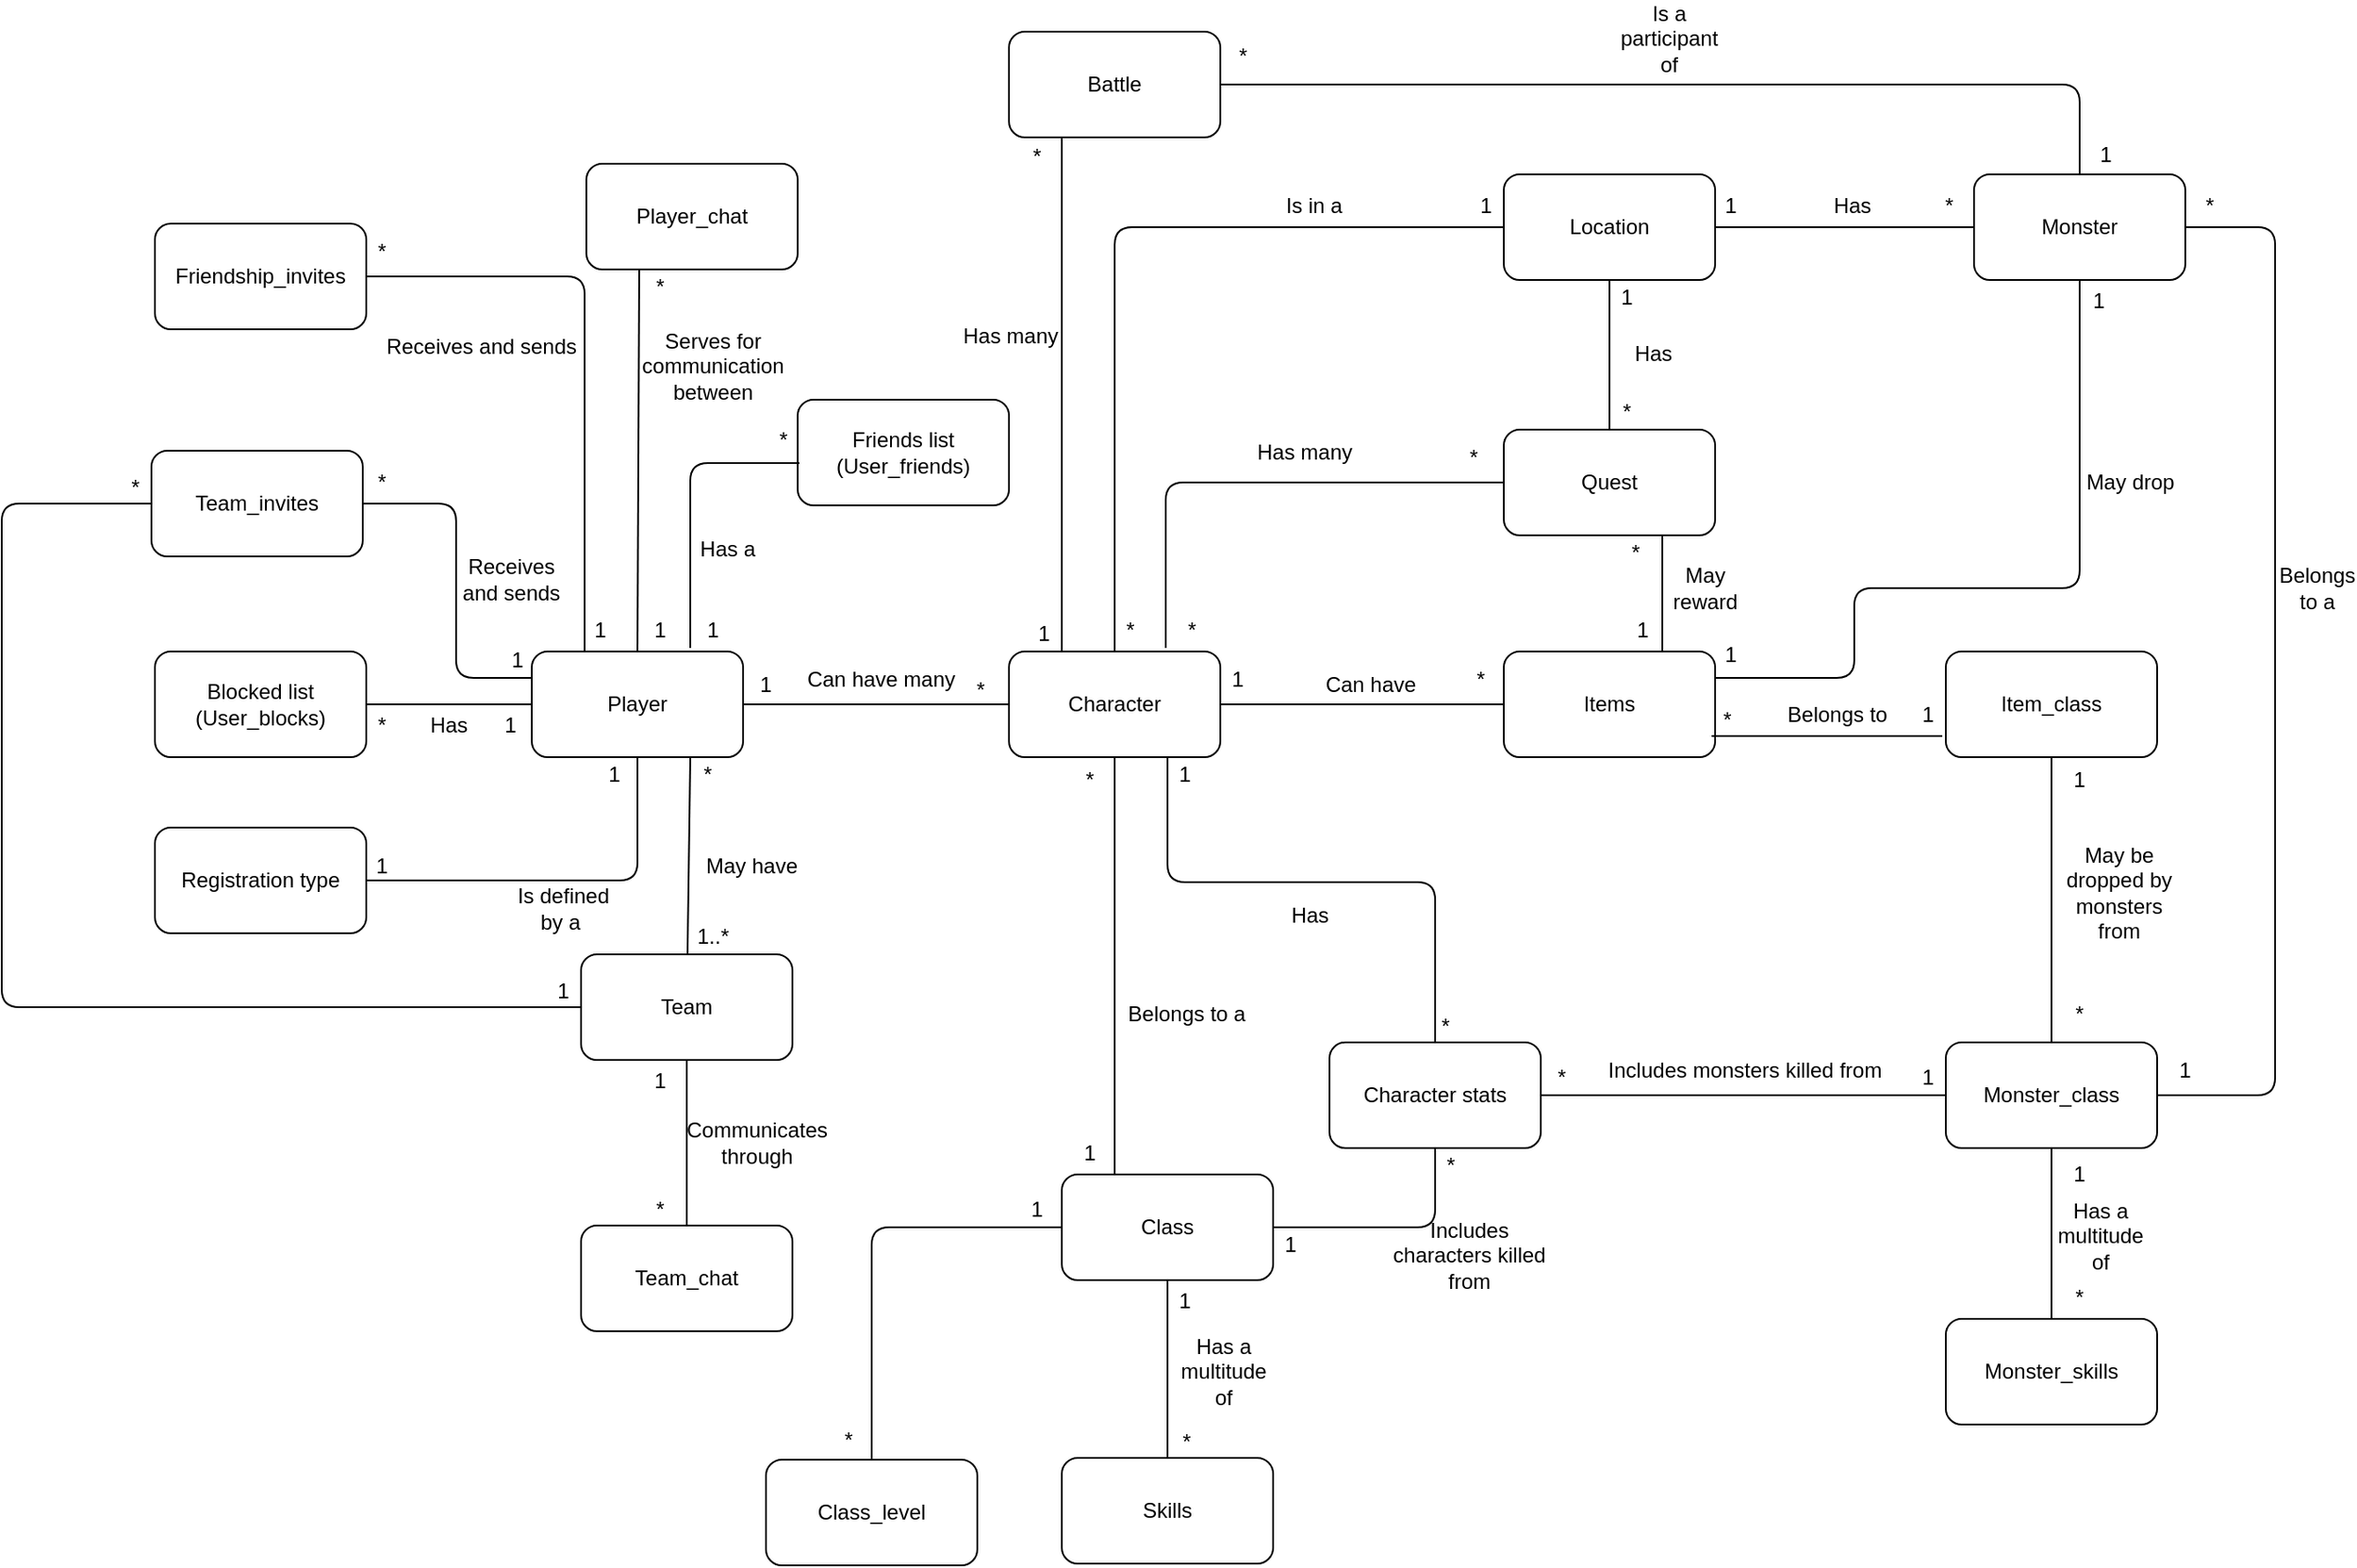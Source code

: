 <mxfile version="14.6.1" type="device"><diagram id="UiM3j6Ur50130HSX875f" name="Page-1"><mxGraphModel dx="2653" dy="1998" grid="0" gridSize="10" guides="1" tooltips="1" connect="1" arrows="1" fold="1" page="1" pageScale="1" pageWidth="827" pageHeight="1169" math="0" shadow="0"><root><mxCell id="0"/><mxCell id="1" parent="0"/><mxCell id="6wAbeHXq1i7L18knQXgn-1" value="Player&lt;br&gt;" style="rounded=1;whiteSpace=wrap;html=1;" parent="1" vertex="1"><mxGeometry x="77" y="126" width="120" height="60" as="geometry"/></mxCell><mxCell id="6wAbeHXq1i7L18knQXgn-2" value="Character" style="rounded=1;whiteSpace=wrap;html=1;" parent="1" vertex="1"><mxGeometry x="348" y="126" width="120" height="60" as="geometry"/></mxCell><mxCell id="6wAbeHXq1i7L18knQXgn-3" value="Team" style="rounded=1;whiteSpace=wrap;html=1;" parent="1" vertex="1"><mxGeometry x="105" y="298" width="120" height="60" as="geometry"/></mxCell><mxCell id="6wAbeHXq1i7L18knQXgn-4" value="Class" style="rounded=1;whiteSpace=wrap;html=1;" parent="1" vertex="1"><mxGeometry x="378" y="423" width="120" height="60" as="geometry"/></mxCell><mxCell id="6wAbeHXq1i7L18knQXgn-5" value="Skills" style="rounded=1;whiteSpace=wrap;html=1;" parent="1" vertex="1"><mxGeometry x="378" y="584" width="120" height="60" as="geometry"/></mxCell><mxCell id="6wAbeHXq1i7L18knQXgn-7" value="" style="endArrow=none;html=1;exitX=1;exitY=0.5;exitDx=0;exitDy=0;" parent="1" source="6wAbeHXq1i7L18knQXgn-1" target="6wAbeHXq1i7L18knQXgn-2" edge="1"><mxGeometry width="50" height="50" relative="1" as="geometry"><mxPoint x="387" y="316" as="sourcePoint"/><mxPoint x="437" y="266" as="targetPoint"/></mxGeometry></mxCell><mxCell id="6wAbeHXq1i7L18knQXgn-8" value="*" style="text;html=1;strokeColor=none;fillColor=none;align=center;verticalAlign=middle;whiteSpace=wrap;rounded=0;" parent="1" vertex="1"><mxGeometry x="312" y="138" width="40" height="20" as="geometry"/></mxCell><mxCell id="6wAbeHXq1i7L18knQXgn-11" value="" style="endArrow=none;html=1;entryX=0.75;entryY=1;entryDx=0;entryDy=0;" parent="1" source="6wAbeHXq1i7L18knQXgn-3" target="6wAbeHXq1i7L18knQXgn-1" edge="1"><mxGeometry width="50" height="50" relative="1" as="geometry"><mxPoint x="387" y="309" as="sourcePoint"/><mxPoint x="437" y="259" as="targetPoint"/><Array as="points"/></mxGeometry></mxCell><mxCell id="6wAbeHXq1i7L18knQXgn-12" value="*" style="text;html=1;strokeColor=none;fillColor=none;align=center;verticalAlign=middle;whiteSpace=wrap;rounded=0;" parent="1" vertex="1"><mxGeometry x="157" y="186" width="40" height="20" as="geometry"/></mxCell><mxCell id="6wAbeHXq1i7L18knQXgn-13" value="1..*" style="text;html=1;strokeColor=none;fillColor=none;align=center;verticalAlign=middle;whiteSpace=wrap;rounded=0;" parent="1" vertex="1"><mxGeometry x="160" y="278" width="40" height="20" as="geometry"/></mxCell><mxCell id="6wAbeHXq1i7L18knQXgn-14" value="" style="endArrow=none;html=1;entryX=0.5;entryY=1;entryDx=0;entryDy=0;exitX=0.25;exitY=0;exitDx=0;exitDy=0;" parent="1" source="6wAbeHXq1i7L18knQXgn-4" target="6wAbeHXq1i7L18knQXgn-2" edge="1"><mxGeometry width="50" height="50" relative="1" as="geometry"><mxPoint x="436" y="416" as="sourcePoint"/><mxPoint x="64" y="-251" as="targetPoint"/></mxGeometry></mxCell><mxCell id="6wAbeHXq1i7L18knQXgn-16" value="1&lt;br&gt;" style="text;html=1;strokeColor=none;fillColor=none;align=center;verticalAlign=middle;whiteSpace=wrap;rounded=0;" parent="1" vertex="1"><mxGeometry x="190" y="135" width="40" height="20" as="geometry"/></mxCell><mxCell id="6wAbeHXq1i7L18knQXgn-17" value="" style="endArrow=none;html=1;entryX=0.5;entryY=1;entryDx=0;entryDy=0;" parent="1" source="6wAbeHXq1i7L18knQXgn-5" target="6wAbeHXq1i7L18knQXgn-4" edge="1"><mxGeometry width="50" height="50" relative="1" as="geometry"><mxPoint x="469" y="554" as="sourcePoint"/><mxPoint x="116" y="-53" as="targetPoint"/></mxGeometry></mxCell><mxCell id="6wAbeHXq1i7L18knQXgn-23" value="Location" style="rounded=1;whiteSpace=wrap;html=1;" parent="1" vertex="1"><mxGeometry x="629" y="-145" width="120" height="60" as="geometry"/></mxCell><mxCell id="6wAbeHXq1i7L18knQXgn-25" value="Quest" style="rounded=1;whiteSpace=wrap;html=1;" parent="1" vertex="1"><mxGeometry x="629" width="120" height="60" as="geometry"/></mxCell><mxCell id="6wAbeHXq1i7L18knQXgn-26" value="" style="endArrow=none;html=1;entryX=0.5;entryY=1;entryDx=0;entryDy=0;exitX=0.5;exitY=0;exitDx=0;exitDy=0;" parent="1" source="6wAbeHXq1i7L18knQXgn-25" target="6wAbeHXq1i7L18knQXgn-23" edge="1"><mxGeometry width="50" height="50" relative="1" as="geometry"><mxPoint x="873" y="69" as="sourcePoint"/><mxPoint x="923" y="19" as="targetPoint"/></mxGeometry></mxCell><mxCell id="6wAbeHXq1i7L18knQXgn-27" value="Monster" style="rounded=1;whiteSpace=wrap;html=1;" parent="1" vertex="1"><mxGeometry x="896" y="-145" width="120" height="60" as="geometry"/></mxCell><mxCell id="6wAbeHXq1i7L18knQXgn-28" value="" style="endArrow=none;html=1;entryX=0;entryY=0.5;entryDx=0;entryDy=0;exitX=1;exitY=0.5;exitDx=0;exitDy=0;" parent="1" source="6wAbeHXq1i7L18knQXgn-23" target="6wAbeHXq1i7L18knQXgn-27" edge="1"><mxGeometry width="50" height="50" relative="1" as="geometry"><mxPoint x="873" y="69" as="sourcePoint"/><mxPoint x="923" y="19" as="targetPoint"/></mxGeometry></mxCell><mxCell id="6wAbeHXq1i7L18knQXgn-29" value="Friends list&lt;br&gt;(User_friends)" style="rounded=1;whiteSpace=wrap;html=1;" parent="1" vertex="1"><mxGeometry x="228" y="-17" width="120" height="60" as="geometry"/></mxCell><mxCell id="6wAbeHXq1i7L18knQXgn-30" value="Blocked list&lt;br&gt;(User_blocks)" style="rounded=1;whiteSpace=wrap;html=1;" parent="1" vertex="1"><mxGeometry x="-137" y="126" width="120" height="60" as="geometry"/></mxCell><mxCell id="6wAbeHXq1i7L18knQXgn-31" value="" style="endArrow=none;html=1;entryX=0.008;entryY=0.6;entryDx=0;entryDy=0;exitX=1;exitY=1;exitDx=0;exitDy=0;entryPerimeter=0;" parent="1" target="6wAbeHXq1i7L18knQXgn-29" edge="1"><mxGeometry width="50" height="50" relative="1" as="geometry"><mxPoint x="167" y="124" as="sourcePoint"/><mxPoint x="160" y="80" as="targetPoint"/><Array as="points"><mxPoint x="167" y="19"/></Array></mxGeometry></mxCell><mxCell id="6wAbeHXq1i7L18knQXgn-32" value="" style="endArrow=none;html=1;entryX=0;entryY=0.5;entryDx=0;entryDy=0;exitX=1;exitY=0.5;exitDx=0;exitDy=0;" parent="1" source="6wAbeHXq1i7L18knQXgn-30" target="6wAbeHXq1i7L18knQXgn-1" edge="1"><mxGeometry width="50" height="50" relative="1" as="geometry"><mxPoint x="110" y="130" as="sourcePoint"/><mxPoint x="160" y="80" as="targetPoint"/></mxGeometry></mxCell><mxCell id="6wAbeHXq1i7L18knQXgn-33" value="1&lt;br&gt;" style="text;html=1;strokeColor=none;fillColor=none;align=center;verticalAlign=middle;whiteSpace=wrap;rounded=0;" parent="1" vertex="1"><mxGeometry x="45" y="158" width="40" height="20" as="geometry"/></mxCell><mxCell id="6wAbeHXq1i7L18knQXgn-38" value="" style="endArrow=none;html=1;exitX=0.5;exitY=0;exitDx=0;exitDy=0;entryX=0;entryY=0.5;entryDx=0;entryDy=0;" parent="1" source="6wAbeHXq1i7L18knQXgn-2" target="6wAbeHXq1i7L18knQXgn-23" edge="1"><mxGeometry width="50" height="50" relative="1" as="geometry"><mxPoint x="625" y="23" as="sourcePoint"/><mxPoint x="675" y="-27" as="targetPoint"/><Array as="points"><mxPoint x="408" y="-115"/></Array></mxGeometry></mxCell><mxCell id="6wAbeHXq1i7L18knQXgn-40" value="*&lt;br&gt;" style="text;html=1;strokeColor=none;fillColor=none;align=center;verticalAlign=middle;whiteSpace=wrap;rounded=0;" parent="1" vertex="1"><mxGeometry x="397" y="104" width="40" height="20" as="geometry"/></mxCell><mxCell id="6wAbeHXq1i7L18knQXgn-42" value="1&lt;br&gt;" style="text;html=1;strokeColor=none;fillColor=none;align=center;verticalAlign=middle;whiteSpace=wrap;rounded=0;" parent="1" vertex="1"><mxGeometry x="599" y="-137" width="40" height="20" as="geometry"/></mxCell><mxCell id="6wAbeHXq1i7L18knQXgn-44" value="" style="endArrow=none;html=1;exitX=0;exitY=0.5;exitDx=0;exitDy=0;entryX=1;entryY=1;entryDx=0;entryDy=0;" parent="1" source="6wAbeHXq1i7L18knQXgn-25" target="6wAbeHXq1i7L18knQXgn-40" edge="1"><mxGeometry width="50" height="50" relative="1" as="geometry"><mxPoint x="625" y="16" as="sourcePoint"/><mxPoint x="406" y="30" as="targetPoint"/><Array as="points"><mxPoint x="437" y="30"/></Array></mxGeometry></mxCell><mxCell id="6wAbeHXq1i7L18knQXgn-45" value="*&lt;br&gt;" style="text;html=1;strokeColor=none;fillColor=none;align=center;verticalAlign=middle;whiteSpace=wrap;rounded=0;" parent="1" vertex="1"><mxGeometry x="592" y="6" width="40" height="20" as="geometry"/></mxCell><mxCell id="6wAbeHXq1i7L18knQXgn-47" value="1" style="text;html=1;strokeColor=none;fillColor=none;align=center;verticalAlign=middle;whiteSpace=wrap;rounded=0;" parent="1" vertex="1"><mxGeometry x="738" y="-137" width="40" height="20" as="geometry"/></mxCell><mxCell id="6wAbeHXq1i7L18knQXgn-48" value="*" style="text;html=1;strokeColor=none;fillColor=none;align=center;verticalAlign=middle;whiteSpace=wrap;rounded=0;" parent="1" vertex="1"><mxGeometry x="862" y="-137" width="40" height="20" as="geometry"/></mxCell><mxCell id="6wAbeHXq1i7L18knQXgn-49" value="Character stats" style="rounded=1;whiteSpace=wrap;html=1;" parent="1" vertex="1"><mxGeometry x="530" y="348" width="120" height="60" as="geometry"/></mxCell><mxCell id="6wAbeHXq1i7L18knQXgn-54" value="1&lt;br&gt;" style="text;html=1;strokeColor=none;fillColor=none;align=center;verticalAlign=middle;whiteSpace=wrap;rounded=0;" parent="1" vertex="1"><mxGeometry x="488" y="453" width="40" height="20" as="geometry"/></mxCell><mxCell id="6wAbeHXq1i7L18knQXgn-56" value="*" style="text;html=1;strokeColor=none;fillColor=none;align=center;verticalAlign=middle;whiteSpace=wrap;rounded=0;" parent="1" vertex="1"><mxGeometry x="576" y="329" width="40" height="20" as="geometry"/></mxCell><mxCell id="6wAbeHXq1i7L18knQXgn-57" value="1&lt;br&gt;" style="text;html=1;strokeColor=none;fillColor=none;align=center;verticalAlign=middle;whiteSpace=wrap;rounded=0;" parent="1" vertex="1"><mxGeometry x="428" y="186" width="40" height="20" as="geometry"/></mxCell><mxCell id="iqKhxqZRmPqkfT4Y_ppL-2" value="Registration type" style="rounded=1;whiteSpace=wrap;html=1;" parent="1" vertex="1"><mxGeometry x="-137" y="226" width="120" height="60" as="geometry"/></mxCell><mxCell id="iqKhxqZRmPqkfT4Y_ppL-4" value="" style="endArrow=none;html=1;exitX=1;exitY=0.5;exitDx=0;exitDy=0;entryX=0.5;entryY=1;entryDx=0;entryDy=0;" parent="1" source="iqKhxqZRmPqkfT4Y_ppL-2" target="6wAbeHXq1i7L18knQXgn-1" edge="1"><mxGeometry width="50" height="50" relative="1" as="geometry"><mxPoint x="139" y="199" as="sourcePoint"/><mxPoint x="189" y="149" as="targetPoint"/><Array as="points"><mxPoint x="137" y="256"/></Array></mxGeometry></mxCell><mxCell id="iqKhxqZRmPqkfT4Y_ppL-5" value="1&lt;br&gt;" style="text;html=1;strokeColor=none;fillColor=none;align=center;verticalAlign=middle;whiteSpace=wrap;rounded=0;" parent="1" vertex="1"><mxGeometry x="-28" y="238" width="40" height="20" as="geometry"/></mxCell><mxCell id="iqKhxqZRmPqkfT4Y_ppL-6" value="1" style="text;html=1;strokeColor=none;fillColor=none;align=center;verticalAlign=middle;whiteSpace=wrap;rounded=0;" parent="1" vertex="1"><mxGeometry x="104" y="186" width="40" height="20" as="geometry"/></mxCell><mxCell id="iqKhxqZRmPqkfT4Y_ppL-10" value="Battle" style="rounded=1;whiteSpace=wrap;html=1;" parent="1" vertex="1"><mxGeometry x="348" y="-226" width="120" height="60" as="geometry"/></mxCell><mxCell id="iqKhxqZRmPqkfT4Y_ppL-11" value="" style="endArrow=none;html=1;entryX=0.25;entryY=1;entryDx=0;entryDy=0;exitX=0.25;exitY=0;exitDx=0;exitDy=0;" parent="1" source="6wAbeHXq1i7L18knQXgn-2" target="iqKhxqZRmPqkfT4Y_ppL-10" edge="1"><mxGeometry width="50" height="50" relative="1" as="geometry"><mxPoint x="541" y="199" as="sourcePoint"/><mxPoint x="591" y="149" as="targetPoint"/><Array as="points"><mxPoint x="378" y="16"/><mxPoint x="378" y="-146"/></Array></mxGeometry></mxCell><mxCell id="iqKhxqZRmPqkfT4Y_ppL-17" value="1&lt;br&gt;" style="text;html=1;strokeColor=none;fillColor=none;align=center;verticalAlign=middle;whiteSpace=wrap;rounded=0;" parent="1" vertex="1"><mxGeometry x="458" y="132" width="40" height="20" as="geometry"/></mxCell><mxCell id="iqKhxqZRmPqkfT4Y_ppL-18" value="" style="endArrow=none;html=1;entryX=1;entryY=0.5;entryDx=0;entryDy=0;exitX=0.5;exitY=0;exitDx=0;exitDy=0;" parent="1" source="6wAbeHXq1i7L18knQXgn-27" target="iqKhxqZRmPqkfT4Y_ppL-10" edge="1"><mxGeometry width="50" height="50" relative="1" as="geometry"><mxPoint x="541" y="199" as="sourcePoint"/><mxPoint x="591" y="149" as="targetPoint"/><Array as="points"><mxPoint x="956" y="-196"/></Array></mxGeometry></mxCell><mxCell id="iqKhxqZRmPqkfT4Y_ppL-19" value="*" style="text;html=1;strokeColor=none;fillColor=none;align=center;verticalAlign=middle;whiteSpace=wrap;rounded=0;" parent="1" vertex="1"><mxGeometry x="461" y="-222" width="40" height="20" as="geometry"/></mxCell><mxCell id="iqKhxqZRmPqkfT4Y_ppL-20" value="1&lt;br&gt;" style="text;html=1;strokeColor=none;fillColor=none;align=center;verticalAlign=middle;whiteSpace=wrap;rounded=0;" parent="1" vertex="1"><mxGeometry x="951" y="-166" width="40" height="20" as="geometry"/></mxCell><mxCell id="iqKhxqZRmPqkfT4Y_ppL-37" value="Team_chat" style="rounded=1;whiteSpace=wrap;html=1;" parent="1" vertex="1"><mxGeometry x="105" y="452" width="120" height="60" as="geometry"/></mxCell><mxCell id="iqKhxqZRmPqkfT4Y_ppL-39" value="" style="endArrow=none;html=1;" parent="1" source="iqKhxqZRmPqkfT4Y_ppL-37" target="6wAbeHXq1i7L18knQXgn-3" edge="1"><mxGeometry width="50" height="50" relative="1" as="geometry"><mxPoint x="77" y="350" as="sourcePoint"/><mxPoint x="127" y="300" as="targetPoint"/><Array as="points"/></mxGeometry></mxCell><mxCell id="iqKhxqZRmPqkfT4Y_ppL-40" value="1&lt;br&gt;" style="text;html=1;strokeColor=none;fillColor=none;align=center;verticalAlign=middle;whiteSpace=wrap;rounded=0;" parent="1" vertex="1"><mxGeometry x="130" y="360" width="40" height="20" as="geometry"/></mxCell><mxCell id="iqKhxqZRmPqkfT4Y_ppL-41" value="*" style="text;html=1;strokeColor=none;fillColor=none;align=center;verticalAlign=middle;whiteSpace=wrap;rounded=0;" parent="1" vertex="1"><mxGeometry x="130" y="433" width="40" height="20" as="geometry"/></mxCell><mxCell id="iqKhxqZRmPqkfT4Y_ppL-44" value="Friendship_invites" style="rounded=1;whiteSpace=wrap;html=1;" parent="1" vertex="1"><mxGeometry x="-137" y="-117" width="120" height="60" as="geometry"/></mxCell><mxCell id="iqKhxqZRmPqkfT4Y_ppL-46" value="1&lt;br&gt;" style="text;html=1;strokeColor=none;fillColor=none;align=center;verticalAlign=middle;whiteSpace=wrap;rounded=0;" parent="1" vertex="1"><mxGeometry x="160" y="104" width="40" height="20" as="geometry"/></mxCell><mxCell id="iqKhxqZRmPqkfT4Y_ppL-53" value="" style="endArrow=none;html=1;entryX=0.25;entryY=0;entryDx=0;entryDy=0;exitX=1;exitY=0.5;exitDx=0;exitDy=0;" parent="1" source="iqKhxqZRmPqkfT4Y_ppL-44" target="6wAbeHXq1i7L18knQXgn-1" edge="1"><mxGeometry width="50" height="50" relative="1" as="geometry"><mxPoint x="217" y="161" as="sourcePoint"/><mxPoint x="267" y="111" as="targetPoint"/><Array as="points"><mxPoint x="107" y="-87"/></Array></mxGeometry></mxCell><mxCell id="iqKhxqZRmPqkfT4Y_ppL-55" value="1" style="text;html=1;strokeColor=none;fillColor=none;align=center;verticalAlign=middle;whiteSpace=wrap;rounded=0;" parent="1" vertex="1"><mxGeometry x="95.5" y="104" width="40" height="20" as="geometry"/></mxCell><mxCell id="iqKhxqZRmPqkfT4Y_ppL-56" value="*" style="text;html=1;strokeColor=none;fillColor=none;align=center;verticalAlign=middle;whiteSpace=wrap;rounded=0;" parent="1" vertex="1"><mxGeometry x="-28" y="-111" width="40" height="20" as="geometry"/></mxCell><mxCell id="iqKhxqZRmPqkfT4Y_ppL-58" value="*&lt;br&gt;" style="text;html=1;strokeColor=none;fillColor=none;align=center;verticalAlign=middle;whiteSpace=wrap;rounded=0;" parent="1" vertex="1"><mxGeometry x="432" y="104" width="40" height="20" as="geometry"/></mxCell><mxCell id="iqKhxqZRmPqkfT4Y_ppL-59" value="1&lt;br&gt;" style="text;html=1;strokeColor=none;fillColor=none;align=center;verticalAlign=middle;whiteSpace=wrap;rounded=0;" parent="1" vertex="1"><mxGeometry x="679" y="-85" width="40" height="20" as="geometry"/></mxCell><mxCell id="iqKhxqZRmPqkfT4Y_ppL-60" value="*" style="text;html=1;strokeColor=none;fillColor=none;align=center;verticalAlign=middle;whiteSpace=wrap;rounded=0;" parent="1" vertex="1"><mxGeometry x="679" y="-20" width="40" height="20" as="geometry"/></mxCell><mxCell id="iqKhxqZRmPqkfT4Y_ppL-64" value="Has" style="text;html=1;strokeColor=none;fillColor=none;align=center;verticalAlign=middle;whiteSpace=wrap;rounded=0;" parent="1" vertex="1"><mxGeometry x="792" y="-137" width="70" height="20" as="geometry"/></mxCell><mxCell id="iqKhxqZRmPqkfT4Y_ppL-65" value="Has" style="text;html=1;strokeColor=none;fillColor=none;align=center;verticalAlign=middle;whiteSpace=wrap;rounded=0;" parent="1" vertex="1"><mxGeometry x="679" y="-53" width="70" height="20" as="geometry"/></mxCell><mxCell id="iqKhxqZRmPqkfT4Y_ppL-67" value="Is in a&amp;nbsp;" style="text;html=1;strokeColor=none;fillColor=none;align=center;verticalAlign=middle;whiteSpace=wrap;rounded=0;" parent="1" vertex="1"><mxGeometry x="488" y="-137" width="70" height="20" as="geometry"/></mxCell><mxCell id="iqKhxqZRmPqkfT4Y_ppL-68" value="Has many" style="text;html=1;strokeColor=none;fillColor=none;align=center;verticalAlign=middle;whiteSpace=wrap;rounded=0;" parent="1" vertex="1"><mxGeometry x="481" y="3" width="70" height="20" as="geometry"/></mxCell><mxCell id="iqKhxqZRmPqkfT4Y_ppL-69" value="Has many" style="text;html=1;strokeColor=none;fillColor=none;align=center;verticalAlign=middle;whiteSpace=wrap;rounded=0;" parent="1" vertex="1"><mxGeometry x="314" y="-63" width="70" height="20" as="geometry"/></mxCell><mxCell id="iqKhxqZRmPqkfT4Y_ppL-70" value="Is a participant of&lt;br&gt;" style="text;html=1;strokeColor=none;fillColor=none;align=center;verticalAlign=middle;whiteSpace=wrap;rounded=0;" parent="1" vertex="1"><mxGeometry x="688" y="-232" width="70" height="20" as="geometry"/></mxCell><mxCell id="iqKhxqZRmPqkfT4Y_ppL-73" value="Includes monsters killed from" style="text;html=1;strokeColor=none;fillColor=none;align=center;verticalAlign=middle;whiteSpace=wrap;rounded=0;" parent="1" vertex="1"><mxGeometry x="607" y="354" width="318" height="20" as="geometry"/></mxCell><mxCell id="iqKhxqZRmPqkfT4Y_ppL-74" value="Has" style="text;html=1;strokeColor=none;fillColor=none;align=center;verticalAlign=middle;whiteSpace=wrap;rounded=0;" parent="1" vertex="1"><mxGeometry x="484" y="266" width="70" height="20" as="geometry"/></mxCell><mxCell id="iqKhxqZRmPqkfT4Y_ppL-75" value="May have" style="text;html=1;strokeColor=none;fillColor=none;align=center;verticalAlign=middle;whiteSpace=wrap;rounded=0;" parent="1" vertex="1"><mxGeometry x="167" y="238" width="70" height="20" as="geometry"/></mxCell><mxCell id="iqKhxqZRmPqkfT4Y_ppL-76" value="Communicates through" style="text;html=1;strokeColor=none;fillColor=none;align=center;verticalAlign=middle;whiteSpace=wrap;rounded=0;" parent="1" vertex="1"><mxGeometry x="170" y="395" width="70" height="20" as="geometry"/></mxCell><mxCell id="iqKhxqZRmPqkfT4Y_ppL-77" value="Has a&amp;nbsp;" style="text;html=1;strokeColor=none;fillColor=none;align=center;verticalAlign=middle;whiteSpace=wrap;rounded=0;" parent="1" vertex="1"><mxGeometry x="155" y="58" width="70" height="20" as="geometry"/></mxCell><mxCell id="iqKhxqZRmPqkfT4Y_ppL-78" value="Has" style="text;html=1;strokeColor=none;fillColor=none;align=center;verticalAlign=middle;whiteSpace=wrap;rounded=0;" parent="1" vertex="1"><mxGeometry x="-5" y="158" width="70" height="20" as="geometry"/></mxCell><mxCell id="iqKhxqZRmPqkfT4Y_ppL-79" value="Receives and sends" style="text;html=1;strokeColor=none;fillColor=none;align=center;verticalAlign=middle;whiteSpace=wrap;rounded=0;" parent="1" vertex="1"><mxGeometry x="-8" y="-57" width="113" height="20" as="geometry"/></mxCell><mxCell id="iqKhxqZRmPqkfT4Y_ppL-80" value="Is defined by a&amp;nbsp;" style="text;html=1;strokeColor=none;fillColor=none;align=center;verticalAlign=middle;whiteSpace=wrap;rounded=0;" parent="1" vertex="1"><mxGeometry x="60" y="262" width="70" height="20" as="geometry"/></mxCell><mxCell id="iqKhxqZRmPqkfT4Y_ppL-81" value="Can have many" style="text;html=1;strokeColor=none;fillColor=none;align=center;verticalAlign=middle;whiteSpace=wrap;rounded=0;" parent="1" vertex="1"><mxGeometry x="225" y="132" width="101" height="20" as="geometry"/></mxCell><mxCell id="iqKhxqZRmPqkfT4Y_ppL-83" value="Items" style="rounded=1;whiteSpace=wrap;html=1;" parent="1" vertex="1"><mxGeometry x="629" y="126" width="120" height="60" as="geometry"/></mxCell><mxCell id="iqKhxqZRmPqkfT4Y_ppL-84" value="" style="endArrow=none;html=1;entryX=1;entryY=0.5;entryDx=0;entryDy=0;exitX=0;exitY=0.5;exitDx=0;exitDy=0;" parent="1" source="iqKhxqZRmPqkfT4Y_ppL-83" target="6wAbeHXq1i7L18knQXgn-2" edge="1"><mxGeometry width="50" height="50" relative="1" as="geometry"><mxPoint x="574" y="115" as="sourcePoint"/><mxPoint x="624" y="65" as="targetPoint"/><Array as="points"/></mxGeometry></mxCell><mxCell id="iqKhxqZRmPqkfT4Y_ppL-86" value="" style="endArrow=none;html=1;entryX=0.75;entryY=1;entryDx=0;entryDy=0;exitX=0.75;exitY=0;exitDx=0;exitDy=0;" parent="1" source="iqKhxqZRmPqkfT4Y_ppL-83" target="6wAbeHXq1i7L18knQXgn-25" edge="1"><mxGeometry width="50" height="50" relative="1" as="geometry"><mxPoint x="574" y="115" as="sourcePoint"/><mxPoint x="624" y="65" as="targetPoint"/></mxGeometry></mxCell><mxCell id="iqKhxqZRmPqkfT4Y_ppL-88" value="*" style="text;html=1;strokeColor=none;fillColor=none;align=center;verticalAlign=middle;whiteSpace=wrap;rounded=0;" parent="1" vertex="1"><mxGeometry x="344" y="-165" width="40" height="20" as="geometry"/></mxCell><mxCell id="iqKhxqZRmPqkfT4Y_ppL-89" value="Can have" style="text;html=1;strokeColor=none;fillColor=none;align=center;verticalAlign=middle;whiteSpace=wrap;rounded=0;" parent="1" vertex="1"><mxGeometry x="521.5" y="135" width="63" height="20" as="geometry"/></mxCell><mxCell id="iqKhxqZRmPqkfT4Y_ppL-90" value="May reward" style="text;html=1;strokeColor=none;fillColor=none;align=center;verticalAlign=middle;whiteSpace=wrap;rounded=0;" parent="1" vertex="1"><mxGeometry x="712" y="80" width="63" height="20" as="geometry"/></mxCell><mxCell id="iqKhxqZRmPqkfT4Y_ppL-91" value="*" style="text;html=1;strokeColor=none;fillColor=none;align=center;verticalAlign=middle;whiteSpace=wrap;rounded=0;" parent="1" vertex="1"><mxGeometry x="684" y="60" width="40" height="20" as="geometry"/></mxCell><mxCell id="iqKhxqZRmPqkfT4Y_ppL-93" value="1" style="text;html=1;strokeColor=none;fillColor=none;align=center;verticalAlign=middle;whiteSpace=wrap;rounded=0;" parent="1" vertex="1"><mxGeometry x="348" y="106" width="40" height="20" as="geometry"/></mxCell><mxCell id="iqKhxqZRmPqkfT4Y_ppL-101" value="" style="endArrow=none;html=1;entryX=0.5;entryY=1;entryDx=0;entryDy=0;exitX=1;exitY=0.5;exitDx=0;exitDy=0;" parent="1" source="6wAbeHXq1i7L18knQXgn-4" target="6wAbeHXq1i7L18knQXgn-49" edge="1"><mxGeometry width="50" height="50" relative="1" as="geometry"><mxPoint x="299" y="512" as="sourcePoint"/><mxPoint x="349" y="462" as="targetPoint"/><Array as="points"><mxPoint x="590" y="453"/></Array></mxGeometry></mxCell><mxCell id="iqKhxqZRmPqkfT4Y_ppL-104" value="Includes characters killed from" style="text;html=1;strokeColor=none;fillColor=none;align=center;verticalAlign=middle;whiteSpace=wrap;rounded=0;" parent="1" vertex="1"><mxGeometry x="564.5" y="433" width="89" height="72" as="geometry"/></mxCell><mxCell id="TD9VKZc0OFRZfJvd18MC-1" value="Serves for communication between" style="text;html=1;strokeColor=none;fillColor=none;align=center;verticalAlign=middle;whiteSpace=wrap;rounded=0;" parent="1" vertex="1"><mxGeometry x="145" y="-46" width="70" height="20" as="geometry"/></mxCell><mxCell id="BR32XJHyHIZyLnRtCqzO-2" value="Player_chat" style="rounded=1;whiteSpace=wrap;html=1;" parent="1" vertex="1"><mxGeometry x="108" y="-151" width="120" height="60" as="geometry"/></mxCell><mxCell id="BR32XJHyHIZyLnRtCqzO-13" value="1&lt;br&gt;" style="text;html=1;strokeColor=none;fillColor=none;align=center;verticalAlign=middle;whiteSpace=wrap;rounded=0;" parent="1" vertex="1"><mxGeometry x="374" y="401" width="40" height="20" as="geometry"/></mxCell><mxCell id="BR32XJHyHIZyLnRtCqzO-14" value="*" style="text;html=1;strokeColor=none;fillColor=none;align=center;verticalAlign=middle;whiteSpace=wrap;rounded=0;" parent="1" vertex="1"><mxGeometry x="374" y="189" width="40" height="20" as="geometry"/></mxCell><mxCell id="BR32XJHyHIZyLnRtCqzO-16" value="Belongs to a" style="text;html=1;strokeColor=none;fillColor=none;align=center;verticalAlign=middle;whiteSpace=wrap;rounded=0;" parent="1" vertex="1"><mxGeometry x="414" y="322" width="70" height="20" as="geometry"/></mxCell><mxCell id="BR32XJHyHIZyLnRtCqzO-17" value="1&lt;br&gt;" style="text;html=1;strokeColor=none;fillColor=none;align=center;verticalAlign=middle;whiteSpace=wrap;rounded=0;" parent="1" vertex="1"><mxGeometry x="428" y="485" width="40" height="20" as="geometry"/></mxCell><mxCell id="BR32XJHyHIZyLnRtCqzO-18" value="*" style="text;html=1;strokeColor=none;fillColor=none;align=center;verticalAlign=middle;whiteSpace=wrap;rounded=0;" parent="1" vertex="1"><mxGeometry x="429" y="565" width="40" height="20" as="geometry"/></mxCell><mxCell id="BR32XJHyHIZyLnRtCqzO-20" value="1&lt;br&gt;" style="text;html=1;strokeColor=none;fillColor=none;align=center;verticalAlign=middle;whiteSpace=wrap;rounded=0;" parent="1" vertex="1"><mxGeometry x="947" y="-83" width="40" height="20" as="geometry"/></mxCell><mxCell id="BR32XJHyHIZyLnRtCqzO-21" value="Monster_skills" style="rounded=1;whiteSpace=wrap;html=1;" parent="1" vertex="1"><mxGeometry x="880" y="505" width="120" height="60" as="geometry"/></mxCell><mxCell id="BR32XJHyHIZyLnRtCqzO-22" value="Monster_class" style="rounded=1;whiteSpace=wrap;html=1;" parent="1" vertex="1"><mxGeometry x="880" y="348" width="120" height="60" as="geometry"/></mxCell><mxCell id="BR32XJHyHIZyLnRtCqzO-23" value="" style="endArrow=none;html=1;entryX=0;entryY=0.5;entryDx=0;entryDy=0;exitX=1;exitY=0.5;exitDx=0;exitDy=0;" parent="1" source="6wAbeHXq1i7L18knQXgn-49" target="BR32XJHyHIZyLnRtCqzO-22" edge="1"><mxGeometry width="50" height="50" relative="1" as="geometry"><mxPoint x="673" y="400" as="sourcePoint"/><mxPoint x="656" y="121" as="targetPoint"/></mxGeometry></mxCell><mxCell id="BR32XJHyHIZyLnRtCqzO-24" value="" style="endArrow=none;html=1;entryX=0.5;entryY=1;entryDx=0;entryDy=0;" parent="1" source="BR32XJHyHIZyLnRtCqzO-21" target="BR32XJHyHIZyLnRtCqzO-22" edge="1"><mxGeometry width="50" height="50" relative="1" as="geometry"><mxPoint x="489" y="379" as="sourcePoint"/><mxPoint x="539" y="329" as="targetPoint"/></mxGeometry></mxCell><mxCell id="BR32XJHyHIZyLnRtCqzO-25" value="1" style="text;html=1;strokeColor=none;fillColor=none;align=center;verticalAlign=middle;whiteSpace=wrap;rounded=0;" parent="1" vertex="1"><mxGeometry x="936" y="413" width="40" height="20" as="geometry"/></mxCell><mxCell id="BR32XJHyHIZyLnRtCqzO-28" value="*" style="text;html=1;strokeColor=none;fillColor=none;align=center;verticalAlign=middle;whiteSpace=wrap;rounded=0;" parent="1" vertex="1"><mxGeometry x="936" y="483" width="40" height="20" as="geometry"/></mxCell><mxCell id="BR32XJHyHIZyLnRtCqzO-29" value="Has a multitude of" style="text;html=1;strokeColor=none;fillColor=none;align=center;verticalAlign=middle;whiteSpace=wrap;rounded=0;" parent="1" vertex="1"><mxGeometry x="948" y="448" width="40" height="20" as="geometry"/></mxCell><mxCell id="BR32XJHyHIZyLnRtCqzO-30" value="" style="endArrow=none;html=1;entryX=1;entryY=0.5;entryDx=0;entryDy=0;exitX=1;exitY=0.5;exitDx=0;exitDy=0;" parent="1" source="6wAbeHXq1i7L18knQXgn-27" target="BR32XJHyHIZyLnRtCqzO-22" edge="1"><mxGeometry width="50" height="50" relative="1" as="geometry"><mxPoint x="1133.471" y="378" as="sourcePoint"/><mxPoint x="539" y="197" as="targetPoint"/><Array as="points"><mxPoint x="1067" y="-115"/><mxPoint x="1067" y="378"/></Array></mxGeometry></mxCell><mxCell id="BR32XJHyHIZyLnRtCqzO-31" value="Belongs to a&lt;br&gt;" style="text;html=1;strokeColor=none;fillColor=none;align=center;verticalAlign=middle;whiteSpace=wrap;rounded=0;" parent="1" vertex="1"><mxGeometry x="1071" y="80" width="40" height="20" as="geometry"/></mxCell><mxCell id="BR32XJHyHIZyLnRtCqzO-32" value="1" style="text;html=1;strokeColor=none;fillColor=none;align=center;verticalAlign=middle;whiteSpace=wrap;rounded=0;" parent="1" vertex="1"><mxGeometry x="996" y="354" width="40" height="20" as="geometry"/></mxCell><mxCell id="BR32XJHyHIZyLnRtCqzO-34" value="*" style="text;html=1;strokeColor=none;fillColor=none;align=center;verticalAlign=middle;whiteSpace=wrap;rounded=0;" parent="1" vertex="1"><mxGeometry x="1010" y="-137" width="40" height="20" as="geometry"/></mxCell><mxCell id="BR32XJHyHIZyLnRtCqzO-37" value="*&lt;br&gt;" style="text;html=1;strokeColor=none;fillColor=none;align=center;verticalAlign=middle;whiteSpace=wrap;rounded=0;" parent="1" vertex="1"><mxGeometry x="596" y="132" width="40" height="20" as="geometry"/></mxCell><mxCell id="BR32XJHyHIZyLnRtCqzO-38" value="1&lt;br&gt;" style="text;html=1;strokeColor=none;fillColor=none;align=center;verticalAlign=middle;whiteSpace=wrap;rounded=0;" parent="1" vertex="1"><mxGeometry x="850" y="152" width="40" height="20" as="geometry"/></mxCell><mxCell id="BR32XJHyHIZyLnRtCqzO-39" value="1&lt;br&gt;" style="text;html=1;strokeColor=none;fillColor=none;align=center;verticalAlign=middle;whiteSpace=wrap;rounded=0;" parent="1" vertex="1"><mxGeometry x="688" y="104" width="40" height="20" as="geometry"/></mxCell><mxCell id="BR32XJHyHIZyLnRtCqzO-40" value="*" style="text;html=1;strokeColor=none;fillColor=none;align=center;verticalAlign=middle;whiteSpace=wrap;rounded=0;" parent="1" vertex="1"><mxGeometry x="-28" y="158" width="40" height="20" as="geometry"/></mxCell><mxCell id="BR32XJHyHIZyLnRtCqzO-41" value="1&lt;br&gt;" style="text;html=1;strokeColor=none;fillColor=none;align=center;verticalAlign=middle;whiteSpace=wrap;rounded=0;" parent="1" vertex="1"><mxGeometry x="130" y="104" width="40" height="20" as="geometry"/></mxCell><mxCell id="BR32XJHyHIZyLnRtCqzO-44" value="Has a multitude of" style="text;html=1;strokeColor=none;fillColor=none;align=center;verticalAlign=middle;whiteSpace=wrap;rounded=0;" parent="1" vertex="1"><mxGeometry x="450" y="525" width="40" height="20" as="geometry"/></mxCell><mxCell id="BR32XJHyHIZyLnRtCqzO-45" value="Item_class" style="rounded=1;whiteSpace=wrap;html=1;" parent="1" vertex="1"><mxGeometry x="880" y="126" width="120" height="60" as="geometry"/></mxCell><mxCell id="BR32XJHyHIZyLnRtCqzO-46" value="" style="endArrow=none;html=1;entryX=0;entryY=0.75;entryDx=0;entryDy=0;exitX=1;exitY=0.75;exitDx=0;exitDy=0;" parent="1" edge="1"><mxGeometry width="50" height="50" relative="1" as="geometry"><mxPoint x="747" y="174" as="sourcePoint"/><mxPoint x="878" y="174" as="targetPoint"/></mxGeometry></mxCell><mxCell id="BR32XJHyHIZyLnRtCqzO-47" value="*" style="text;html=1;strokeColor=none;fillColor=none;align=center;verticalAlign=middle;whiteSpace=wrap;rounded=0;" parent="1" vertex="1"><mxGeometry x="736" y="155" width="40" height="20" as="geometry"/></mxCell><mxCell id="BR32XJHyHIZyLnRtCqzO-48" value="Belongs to" style="text;html=1;strokeColor=none;fillColor=none;align=center;verticalAlign=middle;whiteSpace=wrap;rounded=0;" parent="1" vertex="1"><mxGeometry x="787" y="152" width="63" height="20" as="geometry"/></mxCell><mxCell id="BR32XJHyHIZyLnRtCqzO-55" value="" style="endArrow=none;html=1;entryX=0.5;entryY=1;entryDx=0;entryDy=0;exitX=0.5;exitY=0;exitDx=0;exitDy=0;" parent="1" source="BR32XJHyHIZyLnRtCqzO-22" target="BR32XJHyHIZyLnRtCqzO-45" edge="1"><mxGeometry width="50" height="50" relative="1" as="geometry"><mxPoint x="832" y="162" as="sourcePoint"/><mxPoint x="882" y="112" as="targetPoint"/></mxGeometry></mxCell><mxCell id="BR32XJHyHIZyLnRtCqzO-56" value="May be dropped by monsters from" style="text;html=1;strokeColor=none;fillColor=none;align=center;verticalAlign=middle;whiteSpace=wrap;rounded=0;" parent="1" vertex="1"><mxGeometry x="947" y="253" width="63" height="20" as="geometry"/></mxCell><mxCell id="BR32XJHyHIZyLnRtCqzO-57" value="1" style="text;html=1;strokeColor=none;fillColor=none;align=center;verticalAlign=middle;whiteSpace=wrap;rounded=0;" parent="1" vertex="1"><mxGeometry x="936" y="189" width="40" height="20" as="geometry"/></mxCell><mxCell id="BR32XJHyHIZyLnRtCqzO-58" value="*" style="text;html=1;strokeColor=none;fillColor=none;align=center;verticalAlign=middle;whiteSpace=wrap;rounded=0;" parent="1" vertex="1"><mxGeometry x="936" y="322" width="40" height="20" as="geometry"/></mxCell><mxCell id="BR32XJHyHIZyLnRtCqzO-59" value="" style="endArrow=none;html=1;entryX=0.5;entryY=1;entryDx=0;entryDy=0;exitX=1;exitY=0.25;exitDx=0;exitDy=0;" parent="1" source="iqKhxqZRmPqkfT4Y_ppL-83" target="6wAbeHXq1i7L18knQXgn-27" edge="1"><mxGeometry width="50" height="50" relative="1" as="geometry"><mxPoint x="831" y="178" as="sourcePoint"/><mxPoint x="881" y="128" as="targetPoint"/><Array as="points"><mxPoint x="828" y="141"/><mxPoint x="828" y="90"/><mxPoint x="956" y="90"/></Array></mxGeometry></mxCell><mxCell id="BR32XJHyHIZyLnRtCqzO-60" value="1&lt;br&gt;" style="text;html=1;strokeColor=none;fillColor=none;align=center;verticalAlign=middle;whiteSpace=wrap;rounded=0;" parent="1" vertex="1"><mxGeometry x="738" y="118" width="40" height="20" as="geometry"/></mxCell><mxCell id="BR32XJHyHIZyLnRtCqzO-61" value="May drop&amp;nbsp;" style="text;html=1;strokeColor=none;fillColor=none;align=center;verticalAlign=middle;whiteSpace=wrap;rounded=0;" parent="1" vertex="1"><mxGeometry x="955" y="20" width="63" height="20" as="geometry"/></mxCell><mxCell id="BR32XJHyHIZyLnRtCqzO-64" value="*" style="text;html=1;strokeColor=none;fillColor=none;align=center;verticalAlign=middle;whiteSpace=wrap;rounded=0;" parent="1" vertex="1"><mxGeometry x="579" y="408" width="40" height="20" as="geometry"/></mxCell><mxCell id="BR32XJHyHIZyLnRtCqzO-65" value="*" style="text;html=1;strokeColor=none;fillColor=none;align=center;verticalAlign=middle;whiteSpace=wrap;rounded=0;" parent="1" vertex="1"><mxGeometry x="642" y="358" width="40" height="20" as="geometry"/></mxCell><mxCell id="BR32XJHyHIZyLnRtCqzO-66" value="1" style="text;html=1;strokeColor=none;fillColor=none;align=center;verticalAlign=middle;whiteSpace=wrap;rounded=0;" parent="1" vertex="1"><mxGeometry x="850" y="358" width="40" height="20" as="geometry"/></mxCell><mxCell id="z8gdira2oPkIvTlnVIcp-1" value="Team_invites" style="rounded=1;whiteSpace=wrap;html=1;" parent="1" vertex="1"><mxGeometry x="-139" y="12" width="120" height="60" as="geometry"/></mxCell><mxCell id="z8gdira2oPkIvTlnVIcp-2" value="" style="endArrow=none;html=1;entryX=0;entryY=0.25;entryDx=0;entryDy=0;exitX=1;exitY=0.5;exitDx=0;exitDy=0;" parent="1" source="z8gdira2oPkIvTlnVIcp-1" target="6wAbeHXq1i7L18knQXgn-1" edge="1"><mxGeometry width="50" height="50" relative="1" as="geometry"><mxPoint x="2" y="103" as="sourcePoint"/><mxPoint x="52" y="53" as="targetPoint"/><Array as="points"><mxPoint x="34" y="42"/><mxPoint x="34" y="141"/></Array></mxGeometry></mxCell><mxCell id="z8gdira2oPkIvTlnVIcp-3" value="1" style="text;html=1;strokeColor=none;fillColor=none;align=center;verticalAlign=middle;whiteSpace=wrap;rounded=0;" parent="1" vertex="1"><mxGeometry x="49" y="121" width="40" height="20" as="geometry"/></mxCell><mxCell id="z8gdira2oPkIvTlnVIcp-4" value="*" style="text;html=1;strokeColor=none;fillColor=none;align=center;verticalAlign=middle;whiteSpace=wrap;rounded=0;" parent="1" vertex="1"><mxGeometry x="-28" y="20" width="40" height="20" as="geometry"/></mxCell><mxCell id="z8gdira2oPkIvTlnVIcp-5" value="Receives and sends" style="text;html=1;strokeColor=none;fillColor=none;align=center;verticalAlign=middle;whiteSpace=wrap;rounded=0;" parent="1" vertex="1"><mxGeometry x="34.5" y="60" width="61" height="50" as="geometry"/></mxCell><mxCell id="z8gdira2oPkIvTlnVIcp-6" value="" style="endArrow=none;html=1;entryX=0;entryY=0.5;entryDx=0;entryDy=0;exitX=0;exitY=0.5;exitDx=0;exitDy=0;" parent="1" source="z8gdira2oPkIvTlnVIcp-1" target="6wAbeHXq1i7L18knQXgn-3" edge="1"><mxGeometry width="50" height="50" relative="1" as="geometry"><mxPoint x="-7" y="-77" as="sourcePoint"/><mxPoint x="117" y="136" as="targetPoint"/><Array as="points"><mxPoint x="-224" y="42"/><mxPoint x="-224" y="328"/></Array></mxGeometry></mxCell><mxCell id="z8gdira2oPkIvTlnVIcp-7" value="*" style="text;html=1;strokeColor=none;fillColor=none;align=center;verticalAlign=middle;whiteSpace=wrap;rounded=0;" parent="1" vertex="1"><mxGeometry x="-168" y="23" width="40" height="20" as="geometry"/></mxCell><mxCell id="z8gdira2oPkIvTlnVIcp-8" value="1" style="text;html=1;strokeColor=none;fillColor=none;align=center;verticalAlign=middle;whiteSpace=wrap;rounded=0;" parent="1" vertex="1"><mxGeometry x="75" y="309" width="40" height="20" as="geometry"/></mxCell><mxCell id="z8gdira2oPkIvTlnVIcp-9" value="*" style="text;html=1;strokeColor=none;fillColor=none;align=center;verticalAlign=middle;whiteSpace=wrap;rounded=0;" parent="1" vertex="1"><mxGeometry x="200" y="-4" width="40" height="20" as="geometry"/></mxCell><mxCell id="z8gdira2oPkIvTlnVIcp-11" value="" style="endArrow=none;html=1;entryX=0.25;entryY=1;entryDx=0;entryDy=0;exitX=0.5;exitY=0;exitDx=0;exitDy=0;" parent="1" source="6wAbeHXq1i7L18knQXgn-1" target="BR32XJHyHIZyLnRtCqzO-2" edge="1"><mxGeometry width="50" height="50" relative="1" as="geometry"><mxPoint x="137" y="126" as="sourcePoint"/><mxPoint x="127" y="-61" as="targetPoint"/></mxGeometry></mxCell><mxCell id="z8gdira2oPkIvTlnVIcp-12" value="*" style="text;html=1;strokeColor=none;fillColor=none;align=center;verticalAlign=middle;whiteSpace=wrap;rounded=0;" parent="1" vertex="1"><mxGeometry x="130" y="-91" width="40" height="20" as="geometry"/></mxCell><mxCell id="z8gdira2oPkIvTlnVIcp-13" value="Class_level" style="rounded=1;whiteSpace=wrap;html=1;" parent="1" vertex="1"><mxGeometry x="210" y="585" width="120" height="60" as="geometry"/></mxCell><mxCell id="z8gdira2oPkIvTlnVIcp-14" value="" style="endArrow=none;html=1;entryX=0.5;entryY=0;entryDx=0;entryDy=0;exitX=0;exitY=0.5;exitDx=0;exitDy=0;" parent="1" source="6wAbeHXq1i7L18knQXgn-4" target="z8gdira2oPkIvTlnVIcp-13" edge="1"><mxGeometry width="50" height="50" relative="1" as="geometry"><mxPoint x="418" y="433" as="sourcePoint"/><mxPoint x="418" y="196" as="targetPoint"/><Array as="points"><mxPoint x="270" y="453"/></Array></mxGeometry></mxCell><mxCell id="z8gdira2oPkIvTlnVIcp-15" value="1&lt;br&gt;" style="text;html=1;strokeColor=none;fillColor=none;align=center;verticalAlign=middle;whiteSpace=wrap;rounded=0;" parent="1" vertex="1"><mxGeometry x="344" y="433" width="40" height="20" as="geometry"/></mxCell><mxCell id="z8gdira2oPkIvTlnVIcp-16" value="*" style="text;html=1;strokeColor=none;fillColor=none;align=center;verticalAlign=middle;whiteSpace=wrap;rounded=0;" parent="1" vertex="1"><mxGeometry x="237" y="564" width="40" height="20" as="geometry"/></mxCell><mxCell id="z8gdira2oPkIvTlnVIcp-17" value="" style="endArrow=none;html=1;entryX=0.75;entryY=1;entryDx=0;entryDy=0;exitX=0.5;exitY=0;exitDx=0;exitDy=0;" parent="1" source="6wAbeHXq1i7L18knQXgn-49" target="6wAbeHXq1i7L18knQXgn-2" edge="1"><mxGeometry width="50" height="50" relative="1" as="geometry"><mxPoint x="639" y="166" as="sourcePoint"/><mxPoint x="478" y="166" as="targetPoint"/><Array as="points"><mxPoint x="590" y="257"/><mxPoint x="438" y="257"/></Array></mxGeometry></mxCell></root></mxGraphModel></diagram></mxfile>
